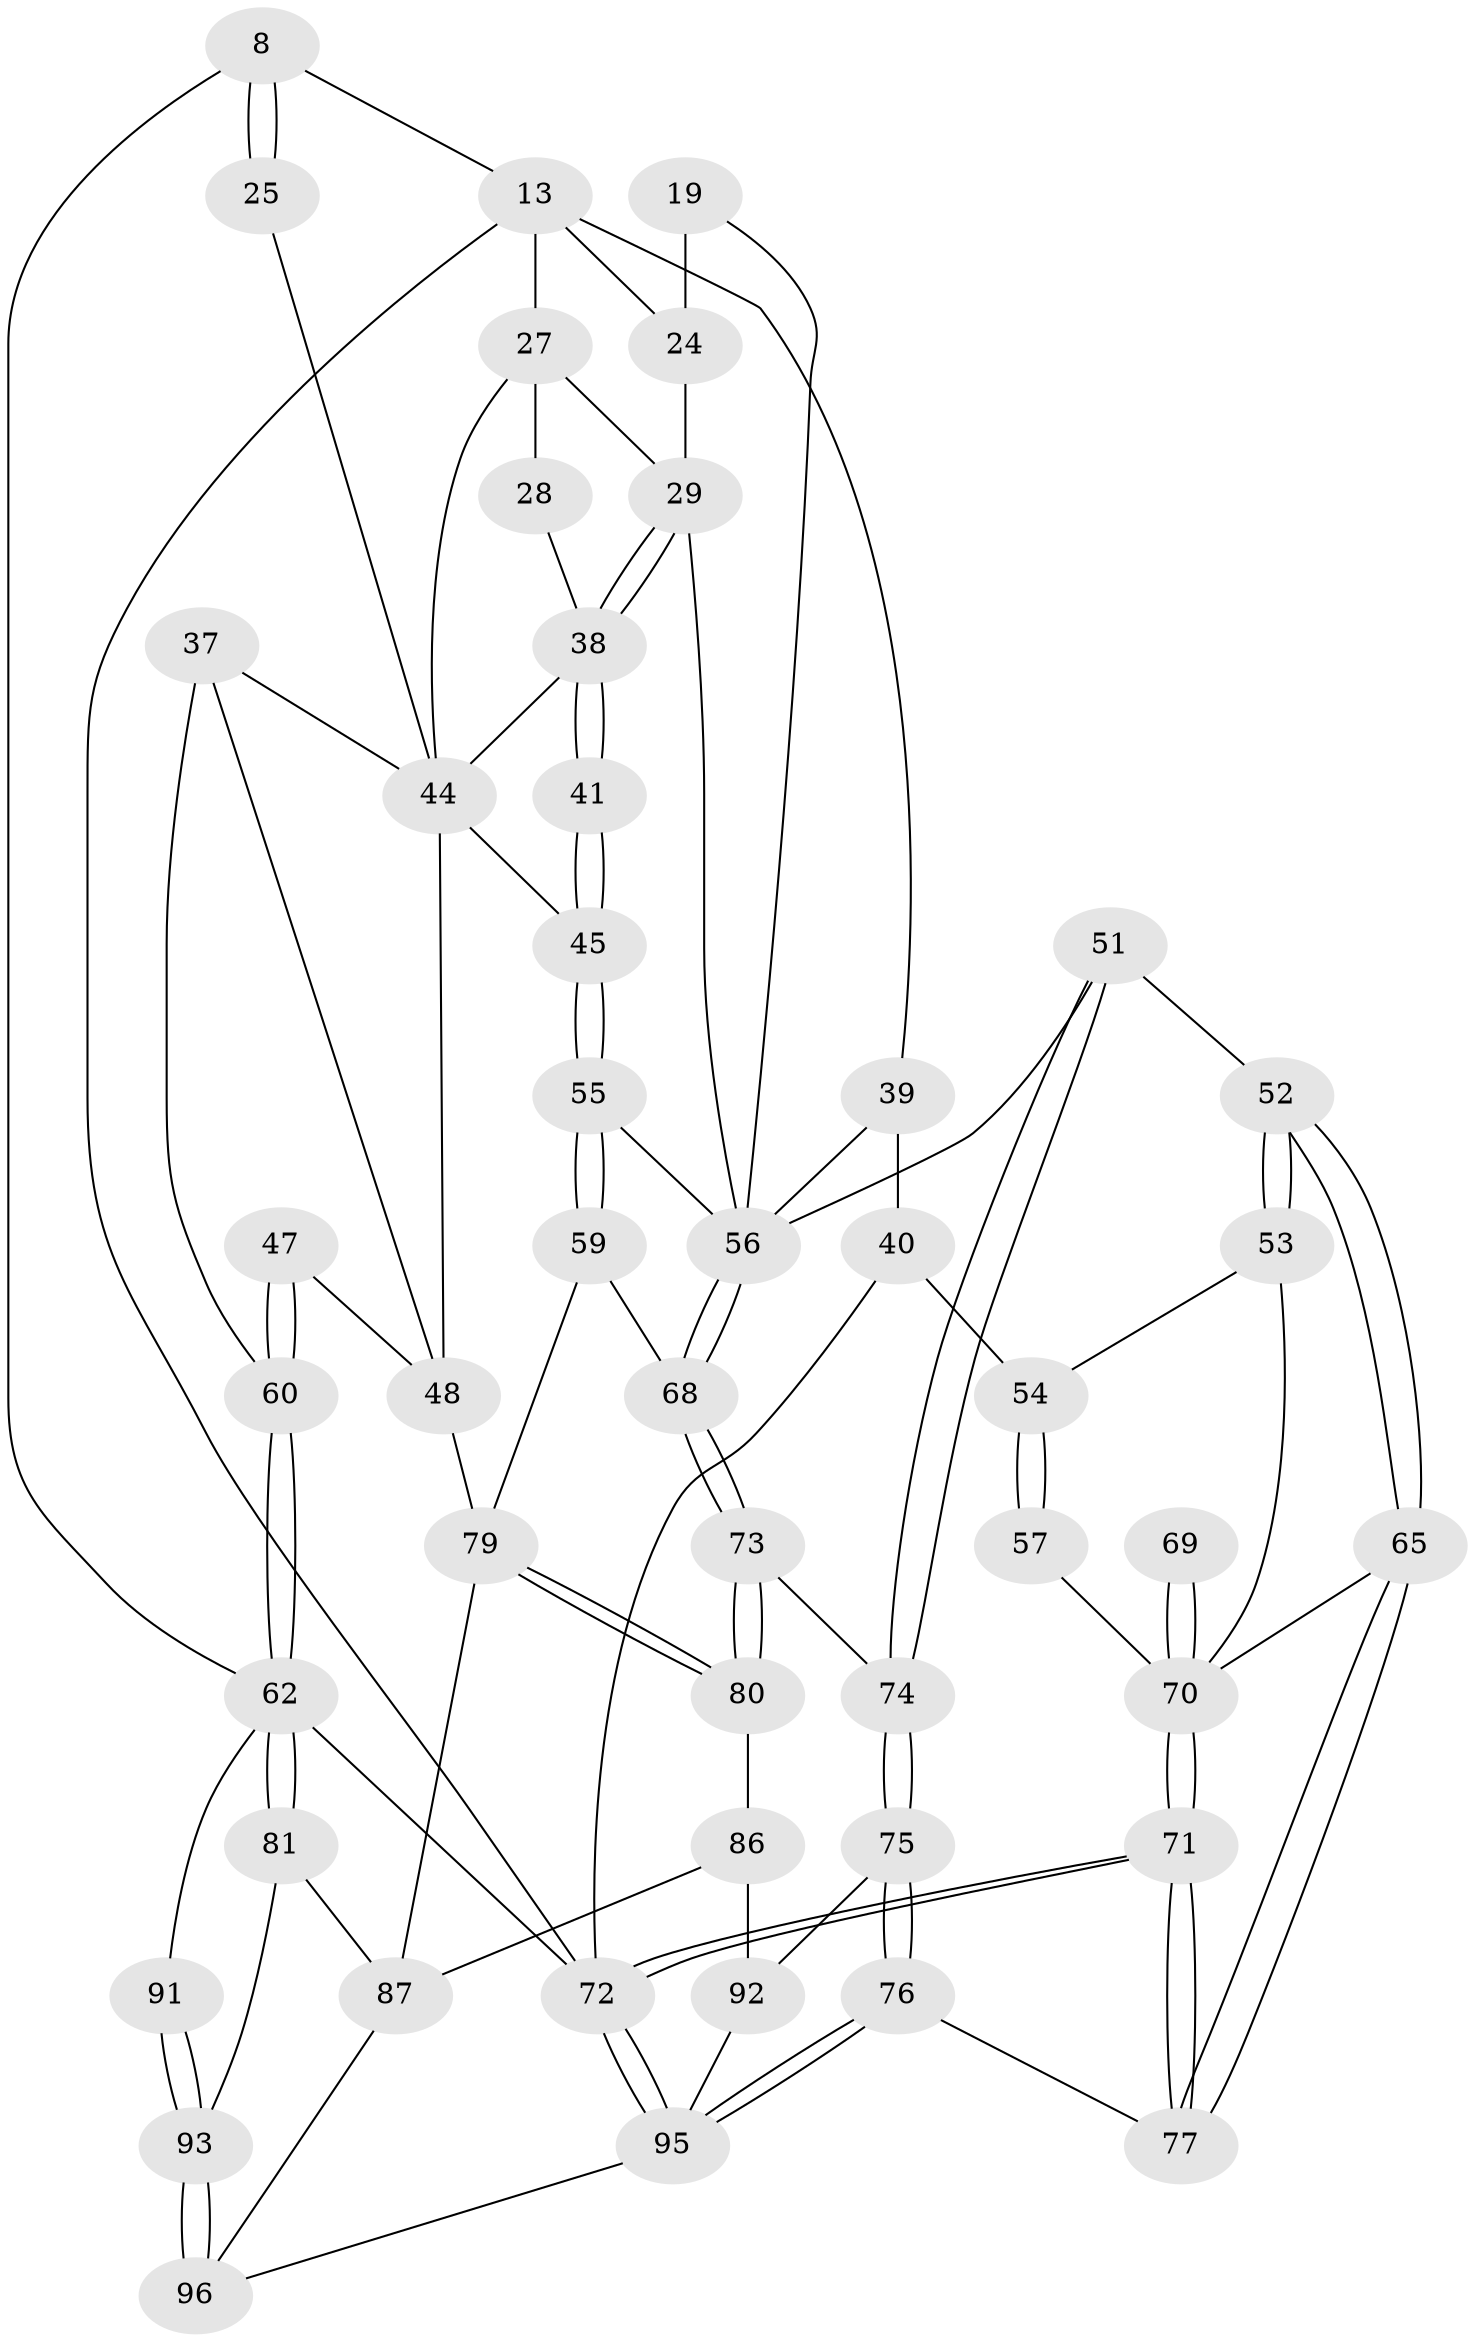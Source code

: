 // original degree distribution, {3: 0.020833333333333332, 6: 0.2604166666666667, 5: 0.4375, 4: 0.28125}
// Generated by graph-tools (version 1.1) at 2025/02/03/09/25 05:02:20]
// undirected, 48 vertices, 106 edges
graph export_dot {
graph [start="1"]
  node [color=gray90,style=filled];
  8 [pos="+0.806433322180444+0.11039815519638012",super="+1+2"];
  13 [pos="+0.2481152560917609+0.09196782427934519",super="+5+10+9"];
  19 [pos="+0.320460911063843+0.25148550879375026"];
  24 [pos="+0.44148232056476516+0.2267389739726044",super="+11+12"];
  25 [pos="+0.8581017636325914+0.12404930680074441"];
  27 [pos="+0.6417981117467929+0.21371745861871044",super="+22"];
  28 [pos="+0.6362915994513326+0.267000804853375"];
  29 [pos="+0.46563962347804544+0.3464742913318145",super="+23"];
  37 [pos="+0.8957096464711594+0.33216654337662"];
  38 [pos="+0.5407662519501584+0.38428845942323575",super="+34+33"];
  39 [pos="+0.22707992083352396+0.34393385518142894",super="+21"];
  40 [pos="+0.20127525699953816+0.34477994383696764",super="+17+16"];
  41 [pos="+0.6082931971627993+0.45386883846009296"];
  44 [pos="+0.7518542824102088+0.4841123360501924",super="+32"];
  45 [pos="+0.6164468754464663+0.4822179211985289"];
  47 [pos="+0.8983938821454244+0.6280210854280786"];
  48 [pos="+0.8770406360018618+0.624466244023383",super="+46"];
  51 [pos="+0.35183877888579795+0.5708389330451297"];
  52 [pos="+0.3133435344893223+0.6016671038325211"];
  53 [pos="+0.18800912824048682+0.5604934132906239"];
  54 [pos="+0.14109627073092357+0.4890955619315563",super="+49+50"];
  55 [pos="+0.594983866692572+0.5295286014382307"];
  56 [pos="+0.5072239080548722+0.5690437676348788",super="+42+30+20+43"];
  57 [pos="+0+0.4972967630974134"];
  59 [pos="+0.6821785868535509+0.6590813152688402"];
  60 [pos="+1+0.7223237614448762",super="+35+36"];
  62 [pos="+1+0.73234934927573",super="+61"];
  65 [pos="+0.28352427568782335+0.7201478603426659"];
  68 [pos="+0.5500034914454829+0.7194819439562119"];
  69 [pos="+0+0.8923744014913589"];
  70 [pos="+0+0.8991727684331718",super="+66+67"];
  71 [pos="+0+1"];
  72 [pos="+0+1",super="+4"];
  73 [pos="+0.5405682506062679+0.7368344555897591"];
  74 [pos="+0.4829082517024918+0.731481622574701"];
  75 [pos="+0.34591676561391177+0.8209196888650867"];
  76 [pos="+0.34565840601791387+0.8209015006987231"];
  77 [pos="+0.30492981633416005+0.7767298786059303"];
  79 [pos="+0.6652680796189311+0.833213322358443",super="+78"];
  80 [pos="+0.5472190034929828+0.7602614175557171"];
  81 [pos="+0.8703688062238218+0.8728129443299323"];
  86 [pos="+0.5350840153579931+0.8957048491166172",super="+83"];
  87 [pos="+0.6793839946034382+1",super="+82+85"];
  91 [pos="+1+1"];
  92 [pos="+0.45952573740030617+0.9314905641663964",super="+84"];
  93 [pos="+0.8098233747428373+1",super="+89+88"];
  95 [pos="+0.22830573925104278+1",super="+94"];
  96 [pos="+0.69643697371418+1",super="+90"];
  8 -- 25 [weight=2];
  8 -- 25;
  8 -- 62;
  8 -- 13;
  13 -- 72;
  13 -- 24 [weight=2];
  13 -- 27 [weight=2];
  13 -- 39;
  19 -- 24 [weight=2];
  19 -- 56;
  24 -- 29;
  25 -- 44;
  27 -- 28 [weight=2];
  27 -- 29;
  27 -- 44;
  28 -- 38;
  29 -- 38;
  29 -- 38;
  29 -- 56;
  37 -- 60;
  37 -- 48;
  37 -- 44;
  38 -- 41 [weight=2];
  38 -- 41;
  38 -- 44;
  39 -- 40 [weight=2];
  39 -- 56 [weight=2];
  40 -- 54 [weight=2];
  40 -- 72;
  41 -- 45;
  41 -- 45;
  44 -- 45;
  44 -- 48;
  45 -- 55;
  45 -- 55;
  47 -- 48;
  47 -- 60 [weight=2];
  47 -- 60;
  48 -- 79;
  51 -- 52;
  51 -- 74;
  51 -- 74;
  51 -- 56;
  52 -- 53;
  52 -- 53;
  52 -- 65;
  52 -- 65;
  53 -- 54;
  53 -- 70;
  54 -- 57 [weight=2];
  54 -- 57;
  55 -- 56;
  55 -- 59;
  55 -- 59;
  56 -- 68;
  56 -- 68;
  57 -- 70;
  59 -- 68;
  59 -- 79;
  60 -- 62 [weight=2];
  60 -- 62;
  62 -- 81;
  62 -- 81;
  62 -- 91;
  62 -- 72 [weight=2];
  65 -- 77;
  65 -- 77;
  65 -- 70;
  68 -- 73;
  68 -- 73;
  69 -- 70 [weight=3];
  69 -- 70;
  70 -- 71;
  70 -- 71;
  71 -- 72;
  71 -- 72;
  71 -- 77;
  71 -- 77;
  72 -- 95;
  72 -- 95;
  73 -- 74;
  73 -- 80;
  73 -- 80;
  74 -- 75;
  74 -- 75;
  75 -- 76;
  75 -- 76;
  75 -- 92;
  76 -- 77;
  76 -- 95;
  76 -- 95;
  79 -- 80;
  79 -- 80;
  79 -- 87 [weight=2];
  80 -- 86;
  81 -- 87;
  81 -- 93;
  86 -- 92 [weight=2];
  86 -- 87;
  87 -- 96;
  91 -- 93 [weight=2];
  91 -- 93;
  92 -- 95;
  93 -- 96 [weight=2];
  93 -- 96;
  95 -- 96;
}

